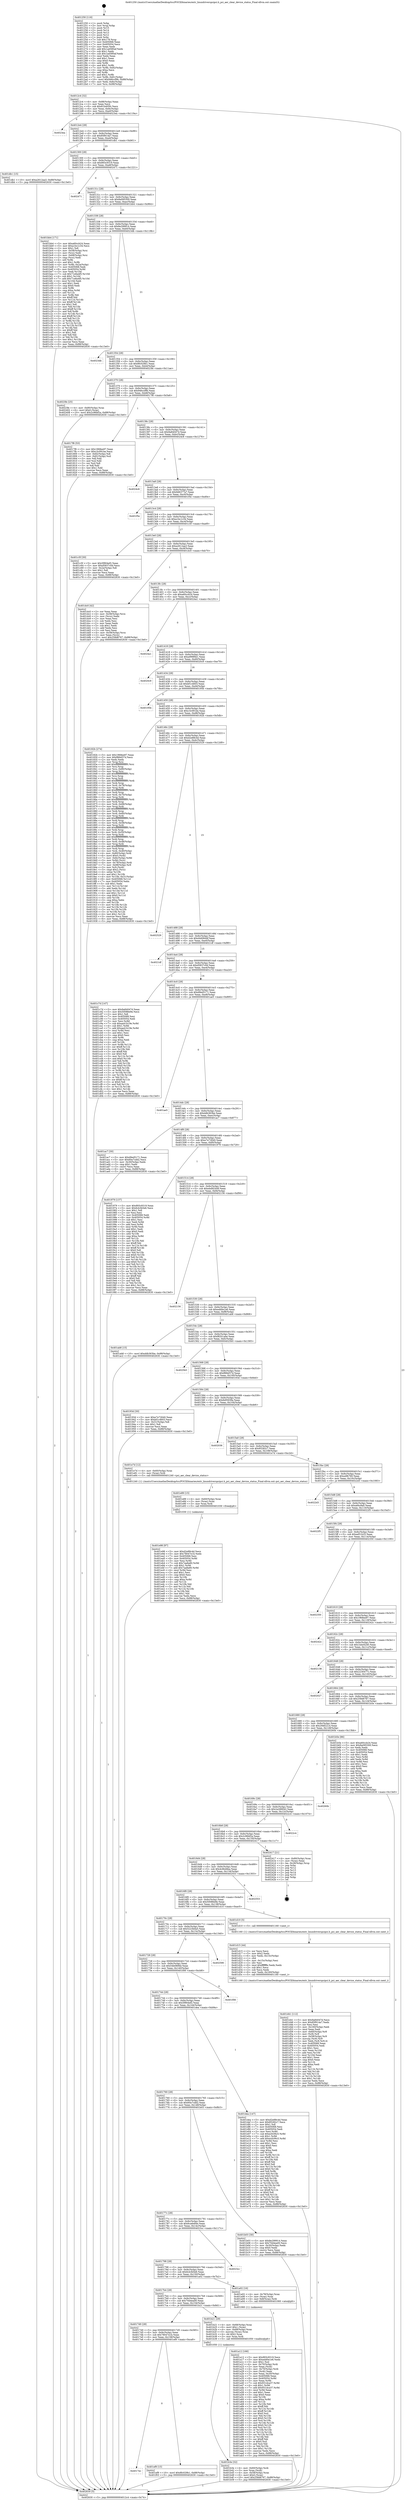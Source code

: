 digraph "0x401250" {
  label = "0x401250 (/mnt/c/Users/mathe/Desktop/tcc/POCII/binaries/extr_linuxdriverspcipci.h_pci_aer_clear_device_status_Final-ollvm.out::main(0))"
  labelloc = "t"
  node[shape=record]

  Entry [label="",width=0.3,height=0.3,shape=circle,fillcolor=black,style=filled]
  "0x4012c4" [label="{
     0x4012c4 [32]\l
     | [instrs]\l
     &nbsp;&nbsp;0x4012c4 \<+6\>: mov -0x88(%rbp),%eax\l
     &nbsp;&nbsp;0x4012ca \<+2\>: mov %eax,%ecx\l
     &nbsp;&nbsp;0x4012cc \<+6\>: sub $0x81b405fc,%ecx\l
     &nbsp;&nbsp;0x4012d2 \<+6\>: mov %eax,-0x9c(%rbp)\l
     &nbsp;&nbsp;0x4012d8 \<+6\>: mov %ecx,-0xa0(%rbp)\l
     &nbsp;&nbsp;0x4012de \<+6\>: je 00000000004023ea \<main+0x119a\>\l
  }"]
  "0x4023ea" [label="{
     0x4023ea\l
  }", style=dashed]
  "0x4012e4" [label="{
     0x4012e4 [28]\l
     | [instrs]\l
     &nbsp;&nbsp;0x4012e4 \<+5\>: jmp 00000000004012e9 \<main+0x99\>\l
     &nbsp;&nbsp;0x4012e9 \<+6\>: mov -0x9c(%rbp),%eax\l
     &nbsp;&nbsp;0x4012ef \<+5\>: sub $0x85f914a7,%eax\l
     &nbsp;&nbsp;0x4012f4 \<+6\>: mov %eax,-0xa4(%rbp)\l
     &nbsp;&nbsp;0x4012fa \<+6\>: je 0000000000401db1 \<main+0xb61\>\l
  }"]
  Exit [label="",width=0.3,height=0.3,shape=circle,fillcolor=black,style=filled,peripheries=2]
  "0x401db1" [label="{
     0x401db1 [15]\l
     | [instrs]\l
     &nbsp;&nbsp;0x401db1 \<+10\>: movl $0xa2612aa3,-0x88(%rbp)\l
     &nbsp;&nbsp;0x401dbb \<+5\>: jmp 0000000000402630 \<main+0x13e0\>\l
  }"]
  "0x401300" [label="{
     0x401300 [28]\l
     | [instrs]\l
     &nbsp;&nbsp;0x401300 \<+5\>: jmp 0000000000401305 \<main+0xb5\>\l
     &nbsp;&nbsp;0x401305 \<+6\>: mov -0x9c(%rbp),%eax\l
     &nbsp;&nbsp;0x40130b \<+5\>: sub $0x893c9319,%eax\l
     &nbsp;&nbsp;0x401310 \<+6\>: mov %eax,-0xa8(%rbp)\l
     &nbsp;&nbsp;0x401316 \<+6\>: je 0000000000402471 \<main+0x1221\>\l
  }"]
  "0x4017ec" [label="{
     0x4017ec\l
  }", style=dashed]
  "0x402471" [label="{
     0x402471\l
  }", style=dashed]
  "0x40131c" [label="{
     0x40131c [28]\l
     | [instrs]\l
     &nbsp;&nbsp;0x40131c \<+5\>: jmp 0000000000401321 \<main+0xd1\>\l
     &nbsp;&nbsp;0x401321 \<+6\>: mov -0x9c(%rbp),%eax\l
     &nbsp;&nbsp;0x401327 \<+5\>: sub $0x8a095300,%eax\l
     &nbsp;&nbsp;0x40132c \<+6\>: mov %eax,-0xac(%rbp)\l
     &nbsp;&nbsp;0x401332 \<+6\>: je 0000000000401bb4 \<main+0x964\>\l
  }"]
  "0x401ef9" [label="{
     0x401ef9 [15]\l
     | [instrs]\l
     &nbsp;&nbsp;0x401ef9 \<+10\>: movl $0x8fc029b1,-0x88(%rbp)\l
     &nbsp;&nbsp;0x401f03 \<+5\>: jmp 0000000000402630 \<main+0x13e0\>\l
  }"]
  "0x401bb4" [label="{
     0x401bb4 [171]\l
     | [instrs]\l
     &nbsp;&nbsp;0x401bb4 \<+5\>: mov $0xa60ccb24,%eax\l
     &nbsp;&nbsp;0x401bb9 \<+5\>: mov $0xa1bc1c34,%ecx\l
     &nbsp;&nbsp;0x401bbe \<+2\>: mov $0x1,%dl\l
     &nbsp;&nbsp;0x401bc0 \<+4\>: mov -0x58(%rbp),%rsi\l
     &nbsp;&nbsp;0x401bc4 \<+2\>: mov (%rsi),%edi\l
     &nbsp;&nbsp;0x401bc6 \<+4\>: mov -0x68(%rbp),%rsi\l
     &nbsp;&nbsp;0x401bca \<+2\>: cmp (%rsi),%edi\l
     &nbsp;&nbsp;0x401bcc \<+4\>: setl %r8b\l
     &nbsp;&nbsp;0x401bd0 \<+4\>: and $0x1,%r8b\l
     &nbsp;&nbsp;0x401bd4 \<+4\>: mov %r8b,-0x2a(%rbp)\l
     &nbsp;&nbsp;0x401bd8 \<+7\>: mov 0x405068,%edi\l
     &nbsp;&nbsp;0x401bdf \<+8\>: mov 0x405054,%r9d\l
     &nbsp;&nbsp;0x401be7 \<+3\>: mov %edi,%r10d\l
     &nbsp;&nbsp;0x401bea \<+7\>: sub $0x71e6a4f5,%r10d\l
     &nbsp;&nbsp;0x401bf1 \<+4\>: sub $0x1,%r10d\l
     &nbsp;&nbsp;0x401bf5 \<+7\>: add $0x71e6a4f5,%r10d\l
     &nbsp;&nbsp;0x401bfc \<+4\>: imul %r10d,%edi\l
     &nbsp;&nbsp;0x401c00 \<+3\>: and $0x1,%edi\l
     &nbsp;&nbsp;0x401c03 \<+3\>: cmp $0x0,%edi\l
     &nbsp;&nbsp;0x401c06 \<+4\>: sete %r8b\l
     &nbsp;&nbsp;0x401c0a \<+4\>: cmp $0xa,%r9d\l
     &nbsp;&nbsp;0x401c0e \<+4\>: setl %r11b\l
     &nbsp;&nbsp;0x401c12 \<+3\>: mov %r8b,%bl\l
     &nbsp;&nbsp;0x401c15 \<+3\>: xor $0xff,%bl\l
     &nbsp;&nbsp;0x401c18 \<+3\>: mov %r11b,%r14b\l
     &nbsp;&nbsp;0x401c1b \<+4\>: xor $0xff,%r14b\l
     &nbsp;&nbsp;0x401c1f \<+3\>: xor $0x1,%dl\l
     &nbsp;&nbsp;0x401c22 \<+3\>: mov %bl,%r15b\l
     &nbsp;&nbsp;0x401c25 \<+4\>: and $0xff,%r15b\l
     &nbsp;&nbsp;0x401c29 \<+3\>: and %dl,%r8b\l
     &nbsp;&nbsp;0x401c2c \<+3\>: mov %r14b,%r12b\l
     &nbsp;&nbsp;0x401c2f \<+4\>: and $0xff,%r12b\l
     &nbsp;&nbsp;0x401c33 \<+3\>: and %dl,%r11b\l
     &nbsp;&nbsp;0x401c36 \<+3\>: or %r8b,%r15b\l
     &nbsp;&nbsp;0x401c39 \<+3\>: or %r11b,%r12b\l
     &nbsp;&nbsp;0x401c3c \<+3\>: xor %r12b,%r15b\l
     &nbsp;&nbsp;0x401c3f \<+3\>: or %r14b,%bl\l
     &nbsp;&nbsp;0x401c42 \<+3\>: xor $0xff,%bl\l
     &nbsp;&nbsp;0x401c45 \<+3\>: or $0x1,%dl\l
     &nbsp;&nbsp;0x401c48 \<+2\>: and %dl,%bl\l
     &nbsp;&nbsp;0x401c4a \<+3\>: or %bl,%r15b\l
     &nbsp;&nbsp;0x401c4d \<+4\>: test $0x1,%r15b\l
     &nbsp;&nbsp;0x401c51 \<+3\>: cmovne %ecx,%eax\l
     &nbsp;&nbsp;0x401c54 \<+6\>: mov %eax,-0x88(%rbp)\l
     &nbsp;&nbsp;0x401c5a \<+5\>: jmp 0000000000402630 \<main+0x13e0\>\l
  }"]
  "0x401338" [label="{
     0x401338 [28]\l
     | [instrs]\l
     &nbsp;&nbsp;0x401338 \<+5\>: jmp 000000000040133d \<main+0xed\>\l
     &nbsp;&nbsp;0x40133d \<+6\>: mov -0x9c(%rbp),%eax\l
     &nbsp;&nbsp;0x401343 \<+5\>: sub $0x8e299914,%eax\l
     &nbsp;&nbsp;0x401348 \<+6\>: mov %eax,-0xb0(%rbp)\l
     &nbsp;&nbsp;0x40134e \<+6\>: je 00000000004023db \<main+0x118b\>\l
  }"]
  "0x401e98" [label="{
     0x401e98 [97]\l
     | [instrs]\l
     &nbsp;&nbsp;0x401e98 \<+5\>: mov $0xd2e88c4d,%ecx\l
     &nbsp;&nbsp;0x401e9d \<+5\>: mov $0x78047e1b,%edx\l
     &nbsp;&nbsp;0x401ea2 \<+7\>: mov 0x405068,%esi\l
     &nbsp;&nbsp;0x401ea9 \<+8\>: mov 0x405054,%r8d\l
     &nbsp;&nbsp;0x401eb1 \<+3\>: mov %esi,%r9d\l
     &nbsp;&nbsp;0x401eb4 \<+7\>: sub $0x7aa8a80,%r9d\l
     &nbsp;&nbsp;0x401ebb \<+4\>: sub $0x1,%r9d\l
     &nbsp;&nbsp;0x401ebf \<+7\>: add $0x7aa8a80,%r9d\l
     &nbsp;&nbsp;0x401ec6 \<+4\>: imul %r9d,%esi\l
     &nbsp;&nbsp;0x401eca \<+3\>: and $0x1,%esi\l
     &nbsp;&nbsp;0x401ecd \<+3\>: cmp $0x0,%esi\l
     &nbsp;&nbsp;0x401ed0 \<+4\>: sete %r10b\l
     &nbsp;&nbsp;0x401ed4 \<+4\>: cmp $0xa,%r8d\l
     &nbsp;&nbsp;0x401ed8 \<+4\>: setl %r11b\l
     &nbsp;&nbsp;0x401edc \<+3\>: mov %r10b,%bl\l
     &nbsp;&nbsp;0x401edf \<+3\>: and %r11b,%bl\l
     &nbsp;&nbsp;0x401ee2 \<+3\>: xor %r11b,%r10b\l
     &nbsp;&nbsp;0x401ee5 \<+3\>: or %r10b,%bl\l
     &nbsp;&nbsp;0x401ee8 \<+3\>: test $0x1,%bl\l
     &nbsp;&nbsp;0x401eeb \<+3\>: cmovne %edx,%ecx\l
     &nbsp;&nbsp;0x401eee \<+6\>: mov %ecx,-0x88(%rbp)\l
     &nbsp;&nbsp;0x401ef4 \<+5\>: jmp 0000000000402630 \<main+0x13e0\>\l
  }"]
  "0x4023db" [label="{
     0x4023db\l
  }", style=dashed]
  "0x401354" [label="{
     0x401354 [28]\l
     | [instrs]\l
     &nbsp;&nbsp;0x401354 \<+5\>: jmp 0000000000401359 \<main+0x109\>\l
     &nbsp;&nbsp;0x401359 \<+6\>: mov -0x9c(%rbp),%eax\l
     &nbsp;&nbsp;0x40135f \<+5\>: sub $0x8fc029b1,%eax\l
     &nbsp;&nbsp;0x401364 \<+6\>: mov %eax,-0xb4(%rbp)\l
     &nbsp;&nbsp;0x40136a \<+6\>: je 00000000004023fe \<main+0x11ae\>\l
  }"]
  "0x401e89" [label="{
     0x401e89 [15]\l
     | [instrs]\l
     &nbsp;&nbsp;0x401e89 \<+4\>: mov -0x60(%rbp),%rax\l
     &nbsp;&nbsp;0x401e8d \<+3\>: mov (%rax),%rax\l
     &nbsp;&nbsp;0x401e90 \<+3\>: mov %rax,%rdi\l
     &nbsp;&nbsp;0x401e93 \<+5\>: call 0000000000401030 \<free@plt\>\l
     | [calls]\l
     &nbsp;&nbsp;0x401030 \{1\} (unknown)\l
  }"]
  "0x4023fe" [label="{
     0x4023fe [25]\l
     | [instrs]\l
     &nbsp;&nbsp;0x4023fe \<+4\>: mov -0x80(%rbp),%rax\l
     &nbsp;&nbsp;0x402402 \<+6\>: movl $0x0,(%rax)\l
     &nbsp;&nbsp;0x402408 \<+10\>: movl $0x2c96bf2a,-0x88(%rbp)\l
     &nbsp;&nbsp;0x402412 \<+5\>: jmp 0000000000402630 \<main+0x13e0\>\l
  }"]
  "0x401370" [label="{
     0x401370 [28]\l
     | [instrs]\l
     &nbsp;&nbsp;0x401370 \<+5\>: jmp 0000000000401375 \<main+0x125\>\l
     &nbsp;&nbsp;0x401375 \<+6\>: mov -0x9c(%rbp),%eax\l
     &nbsp;&nbsp;0x40137b \<+5\>: sub $0x946ccf9b,%eax\l
     &nbsp;&nbsp;0x401380 \<+6\>: mov %eax,-0xb8(%rbp)\l
     &nbsp;&nbsp;0x401386 \<+6\>: je 00000000004017f6 \<main+0x5a6\>\l
  }"]
  "0x401d41" [label="{
     0x401d41 [112]\l
     | [instrs]\l
     &nbsp;&nbsp;0x401d41 \<+5\>: mov $0x9a84047d,%ecx\l
     &nbsp;&nbsp;0x401d46 \<+5\>: mov $0x85f914a7,%edx\l
     &nbsp;&nbsp;0x401d4b \<+2\>: xor %esi,%esi\l
     &nbsp;&nbsp;0x401d4d \<+6\>: mov -0x160(%rbp),%edi\l
     &nbsp;&nbsp;0x401d53 \<+3\>: imul %eax,%edi\l
     &nbsp;&nbsp;0x401d56 \<+4\>: mov -0x60(%rbp),%r8\l
     &nbsp;&nbsp;0x401d5a \<+3\>: mov (%r8),%r8\l
     &nbsp;&nbsp;0x401d5d \<+4\>: mov -0x58(%rbp),%r9\l
     &nbsp;&nbsp;0x401d61 \<+3\>: movslq (%r9),%r9\l
     &nbsp;&nbsp;0x401d64 \<+4\>: mov %edi,(%r8,%r9,4)\l
     &nbsp;&nbsp;0x401d68 \<+7\>: mov 0x405068,%eax\l
     &nbsp;&nbsp;0x401d6f \<+7\>: mov 0x405054,%edi\l
     &nbsp;&nbsp;0x401d76 \<+3\>: sub $0x1,%esi\l
     &nbsp;&nbsp;0x401d79 \<+3\>: mov %eax,%r10d\l
     &nbsp;&nbsp;0x401d7c \<+3\>: add %esi,%r10d\l
     &nbsp;&nbsp;0x401d7f \<+4\>: imul %r10d,%eax\l
     &nbsp;&nbsp;0x401d83 \<+3\>: and $0x1,%eax\l
     &nbsp;&nbsp;0x401d86 \<+3\>: cmp $0x0,%eax\l
     &nbsp;&nbsp;0x401d89 \<+4\>: sete %r11b\l
     &nbsp;&nbsp;0x401d8d \<+3\>: cmp $0xa,%edi\l
     &nbsp;&nbsp;0x401d90 \<+3\>: setl %bl\l
     &nbsp;&nbsp;0x401d93 \<+3\>: mov %r11b,%r14b\l
     &nbsp;&nbsp;0x401d96 \<+3\>: and %bl,%r14b\l
     &nbsp;&nbsp;0x401d99 \<+3\>: xor %bl,%r11b\l
     &nbsp;&nbsp;0x401d9c \<+3\>: or %r11b,%r14b\l
     &nbsp;&nbsp;0x401d9f \<+4\>: test $0x1,%r14b\l
     &nbsp;&nbsp;0x401da3 \<+3\>: cmovne %edx,%ecx\l
     &nbsp;&nbsp;0x401da6 \<+6\>: mov %ecx,-0x88(%rbp)\l
     &nbsp;&nbsp;0x401dac \<+5\>: jmp 0000000000402630 \<main+0x13e0\>\l
  }"]
  "0x4017f6" [label="{
     0x4017f6 [53]\l
     | [instrs]\l
     &nbsp;&nbsp;0x4017f6 \<+5\>: mov $0x1968ee97,%eax\l
     &nbsp;&nbsp;0x4017fb \<+5\>: mov $0xc3c091be,%ecx\l
     &nbsp;&nbsp;0x401800 \<+6\>: mov -0x82(%rbp),%dl\l
     &nbsp;&nbsp;0x401806 \<+7\>: mov -0x81(%rbp),%sil\l
     &nbsp;&nbsp;0x40180d \<+3\>: mov %dl,%dil\l
     &nbsp;&nbsp;0x401810 \<+3\>: and %sil,%dil\l
     &nbsp;&nbsp;0x401813 \<+3\>: xor %sil,%dl\l
     &nbsp;&nbsp;0x401816 \<+3\>: or %dl,%dil\l
     &nbsp;&nbsp;0x401819 \<+4\>: test $0x1,%dil\l
     &nbsp;&nbsp;0x40181d \<+3\>: cmovne %ecx,%eax\l
     &nbsp;&nbsp;0x401820 \<+6\>: mov %eax,-0x88(%rbp)\l
     &nbsp;&nbsp;0x401826 \<+5\>: jmp 0000000000402630 \<main+0x13e0\>\l
  }"]
  "0x40138c" [label="{
     0x40138c [28]\l
     | [instrs]\l
     &nbsp;&nbsp;0x40138c \<+5\>: jmp 0000000000401391 \<main+0x141\>\l
     &nbsp;&nbsp;0x401391 \<+6\>: mov -0x9c(%rbp),%eax\l
     &nbsp;&nbsp;0x401397 \<+5\>: sub $0x9a84047d,%eax\l
     &nbsp;&nbsp;0x40139c \<+6\>: mov %eax,-0xbc(%rbp)\l
     &nbsp;&nbsp;0x4013a2 \<+6\>: je 00000000004024c6 \<main+0x1276\>\l
  }"]
  "0x402630" [label="{
     0x402630 [5]\l
     | [instrs]\l
     &nbsp;&nbsp;0x402630 \<+5\>: jmp 00000000004012c4 \<main+0x74\>\l
  }"]
  "0x401250" [label="{
     0x401250 [116]\l
     | [instrs]\l
     &nbsp;&nbsp;0x401250 \<+1\>: push %rbp\l
     &nbsp;&nbsp;0x401251 \<+3\>: mov %rsp,%rbp\l
     &nbsp;&nbsp;0x401254 \<+2\>: push %r15\l
     &nbsp;&nbsp;0x401256 \<+2\>: push %r14\l
     &nbsp;&nbsp;0x401258 \<+2\>: push %r13\l
     &nbsp;&nbsp;0x40125a \<+2\>: push %r12\l
     &nbsp;&nbsp;0x40125c \<+1\>: push %rbx\l
     &nbsp;&nbsp;0x40125d \<+7\>: sub $0x178,%rsp\l
     &nbsp;&nbsp;0x401264 \<+7\>: mov 0x405068,%eax\l
     &nbsp;&nbsp;0x40126b \<+7\>: mov 0x405054,%ecx\l
     &nbsp;&nbsp;0x401272 \<+2\>: mov %eax,%edx\l
     &nbsp;&nbsp;0x401274 \<+6\>: add $0x1ad580af,%edx\l
     &nbsp;&nbsp;0x40127a \<+3\>: sub $0x1,%edx\l
     &nbsp;&nbsp;0x40127d \<+6\>: sub $0x1ad580af,%edx\l
     &nbsp;&nbsp;0x401283 \<+3\>: imul %edx,%eax\l
     &nbsp;&nbsp;0x401286 \<+3\>: and $0x1,%eax\l
     &nbsp;&nbsp;0x401289 \<+3\>: cmp $0x0,%eax\l
     &nbsp;&nbsp;0x40128c \<+4\>: sete %r8b\l
     &nbsp;&nbsp;0x401290 \<+4\>: and $0x1,%r8b\l
     &nbsp;&nbsp;0x401294 \<+7\>: mov %r8b,-0x82(%rbp)\l
     &nbsp;&nbsp;0x40129b \<+3\>: cmp $0xa,%ecx\l
     &nbsp;&nbsp;0x40129e \<+4\>: setl %r8b\l
     &nbsp;&nbsp;0x4012a2 \<+4\>: and $0x1,%r8b\l
     &nbsp;&nbsp;0x4012a6 \<+7\>: mov %r8b,-0x81(%rbp)\l
     &nbsp;&nbsp;0x4012ad \<+10\>: movl $0x946ccf9b,-0x88(%rbp)\l
     &nbsp;&nbsp;0x4012b7 \<+6\>: mov %edi,-0x8c(%rbp)\l
     &nbsp;&nbsp;0x4012bd \<+7\>: mov %rsi,-0x98(%rbp)\l
  }"]
  "0x401d15" [label="{
     0x401d15 [44]\l
     | [instrs]\l
     &nbsp;&nbsp;0x401d15 \<+2\>: xor %ecx,%ecx\l
     &nbsp;&nbsp;0x401d17 \<+5\>: mov $0x2,%edx\l
     &nbsp;&nbsp;0x401d1c \<+6\>: mov %edx,-0x15c(%rbp)\l
     &nbsp;&nbsp;0x401d22 \<+1\>: cltd\l
     &nbsp;&nbsp;0x401d23 \<+6\>: mov -0x15c(%rbp),%esi\l
     &nbsp;&nbsp;0x401d29 \<+2\>: idiv %esi\l
     &nbsp;&nbsp;0x401d2b \<+6\>: imul $0xfffffffe,%edx,%edx\l
     &nbsp;&nbsp;0x401d31 \<+3\>: sub $0x1,%ecx\l
     &nbsp;&nbsp;0x401d34 \<+2\>: sub %ecx,%edx\l
     &nbsp;&nbsp;0x401d36 \<+6\>: mov %edx,-0x160(%rbp)\l
     &nbsp;&nbsp;0x401d3c \<+5\>: call 0000000000401160 \<next_i\>\l
     | [calls]\l
     &nbsp;&nbsp;0x401160 \{1\} (/mnt/c/Users/mathe/Desktop/tcc/POCII/binaries/extr_linuxdriverspcipci.h_pci_aer_clear_device_status_Final-ollvm.out::next_i)\l
  }"]
  "0x4024c6" [label="{
     0x4024c6\l
  }", style=dashed]
  "0x4013a8" [label="{
     0x4013a8 [28]\l
     | [instrs]\l
     &nbsp;&nbsp;0x4013a8 \<+5\>: jmp 00000000004013ad \<main+0x15d\>\l
     &nbsp;&nbsp;0x4013ad \<+6\>: mov -0x9c(%rbp),%eax\l
     &nbsp;&nbsp;0x4013b3 \<+5\>: sub $0x9d6377a7,%eax\l
     &nbsp;&nbsp;0x4013b8 \<+6\>: mov %eax,-0xc0(%rbp)\l
     &nbsp;&nbsp;0x4013be \<+6\>: je 0000000000401f5e \<main+0xd0e\>\l
  }"]
  "0x401b3e" [label="{
     0x401b3e [32]\l
     | [instrs]\l
     &nbsp;&nbsp;0x401b3e \<+4\>: mov -0x60(%rbp),%rdi\l
     &nbsp;&nbsp;0x401b42 \<+3\>: mov %rax,(%rdi)\l
     &nbsp;&nbsp;0x401b45 \<+4\>: mov -0x58(%rbp),%rax\l
     &nbsp;&nbsp;0x401b49 \<+6\>: movl $0x0,(%rax)\l
     &nbsp;&nbsp;0x401b4f \<+10\>: movl $0x258d6767,-0x88(%rbp)\l
     &nbsp;&nbsp;0x401b59 \<+5\>: jmp 0000000000402630 \<main+0x13e0\>\l
  }"]
  "0x401f5e" [label="{
     0x401f5e\l
  }", style=dashed]
  "0x4013c4" [label="{
     0x4013c4 [28]\l
     | [instrs]\l
     &nbsp;&nbsp;0x4013c4 \<+5\>: jmp 00000000004013c9 \<main+0x179\>\l
     &nbsp;&nbsp;0x4013c9 \<+6\>: mov -0x9c(%rbp),%eax\l
     &nbsp;&nbsp;0x4013cf \<+5\>: sub $0xa1bc1c34,%eax\l
     &nbsp;&nbsp;0x4013d4 \<+6\>: mov %eax,-0xc4(%rbp)\l
     &nbsp;&nbsp;0x4013da \<+6\>: je 0000000000401c5f \<main+0xa0f\>\l
  }"]
  "0x4017d0" [label="{
     0x4017d0 [28]\l
     | [instrs]\l
     &nbsp;&nbsp;0x4017d0 \<+5\>: jmp 00000000004017d5 \<main+0x585\>\l
     &nbsp;&nbsp;0x4017d5 \<+6\>: mov -0x9c(%rbp),%eax\l
     &nbsp;&nbsp;0x4017db \<+5\>: sub $0x78047e1b,%eax\l
     &nbsp;&nbsp;0x4017e0 \<+6\>: mov %eax,-0x158(%rbp)\l
     &nbsp;&nbsp;0x4017e6 \<+6\>: je 0000000000401ef9 \<main+0xca9\>\l
  }"]
  "0x401c5f" [label="{
     0x401c5f [30]\l
     | [instrs]\l
     &nbsp;&nbsp;0x401c5f \<+5\>: mov $0x5f904ef2,%eax\l
     &nbsp;&nbsp;0x401c64 \<+5\>: mov $0xd5837c0d,%ecx\l
     &nbsp;&nbsp;0x401c69 \<+3\>: mov -0x2a(%rbp),%dl\l
     &nbsp;&nbsp;0x401c6c \<+3\>: test $0x1,%dl\l
     &nbsp;&nbsp;0x401c6f \<+3\>: cmovne %ecx,%eax\l
     &nbsp;&nbsp;0x401c72 \<+6\>: mov %eax,-0x88(%rbp)\l
     &nbsp;&nbsp;0x401c78 \<+5\>: jmp 0000000000402630 \<main+0x13e0\>\l
  }"]
  "0x4013e0" [label="{
     0x4013e0 [28]\l
     | [instrs]\l
     &nbsp;&nbsp;0x4013e0 \<+5\>: jmp 00000000004013e5 \<main+0x195\>\l
     &nbsp;&nbsp;0x4013e5 \<+6\>: mov -0x9c(%rbp),%eax\l
     &nbsp;&nbsp;0x4013eb \<+5\>: sub $0xa2612aa3,%eax\l
     &nbsp;&nbsp;0x4013f0 \<+6\>: mov %eax,-0xc8(%rbp)\l
     &nbsp;&nbsp;0x4013f6 \<+6\>: je 0000000000401dc0 \<main+0xb70\>\l
  }"]
  "0x401b21" [label="{
     0x401b21 [29]\l
     | [instrs]\l
     &nbsp;&nbsp;0x401b21 \<+4\>: mov -0x68(%rbp),%rax\l
     &nbsp;&nbsp;0x401b25 \<+6\>: movl $0x1,(%rax)\l
     &nbsp;&nbsp;0x401b2b \<+4\>: mov -0x68(%rbp),%rax\l
     &nbsp;&nbsp;0x401b2f \<+3\>: movslq (%rax),%rax\l
     &nbsp;&nbsp;0x401b32 \<+4\>: shl $0x2,%rax\l
     &nbsp;&nbsp;0x401b36 \<+3\>: mov %rax,%rdi\l
     &nbsp;&nbsp;0x401b39 \<+5\>: call 0000000000401050 \<malloc@plt\>\l
     | [calls]\l
     &nbsp;&nbsp;0x401050 \{1\} (unknown)\l
  }"]
  "0x401dc0" [label="{
     0x401dc0 [42]\l
     | [instrs]\l
     &nbsp;&nbsp;0x401dc0 \<+2\>: xor %eax,%eax\l
     &nbsp;&nbsp;0x401dc2 \<+4\>: mov -0x58(%rbp),%rcx\l
     &nbsp;&nbsp;0x401dc6 \<+2\>: mov (%rcx),%edx\l
     &nbsp;&nbsp;0x401dc8 \<+2\>: mov %eax,%esi\l
     &nbsp;&nbsp;0x401dca \<+2\>: sub %edx,%esi\l
     &nbsp;&nbsp;0x401dcc \<+2\>: mov %eax,%edx\l
     &nbsp;&nbsp;0x401dce \<+3\>: sub $0x1,%edx\l
     &nbsp;&nbsp;0x401dd1 \<+2\>: add %edx,%esi\l
     &nbsp;&nbsp;0x401dd3 \<+2\>: sub %esi,%eax\l
     &nbsp;&nbsp;0x401dd5 \<+4\>: mov -0x58(%rbp),%rcx\l
     &nbsp;&nbsp;0x401dd9 \<+2\>: mov %eax,(%rcx)\l
     &nbsp;&nbsp;0x401ddb \<+10\>: movl $0x258d6767,-0x88(%rbp)\l
     &nbsp;&nbsp;0x401de5 \<+5\>: jmp 0000000000402630 \<main+0x13e0\>\l
  }"]
  "0x4013fc" [label="{
     0x4013fc [28]\l
     | [instrs]\l
     &nbsp;&nbsp;0x4013fc \<+5\>: jmp 0000000000401401 \<main+0x1b1\>\l
     &nbsp;&nbsp;0x401401 \<+6\>: mov -0x9c(%rbp),%eax\l
     &nbsp;&nbsp;0x401407 \<+5\>: sub $0xa60ccb24,%eax\l
     &nbsp;&nbsp;0x40140c \<+6\>: mov %eax,-0xcc(%rbp)\l
     &nbsp;&nbsp;0x401412 \<+6\>: je 00000000004024a1 \<main+0x1251\>\l
  }"]
  "0x401a12" [label="{
     0x401a12 [166]\l
     | [instrs]\l
     &nbsp;&nbsp;0x401a12 \<+5\>: mov $0x893c9319,%ecx\l
     &nbsp;&nbsp;0x401a17 \<+5\>: mov $0xedd0e1e6,%edx\l
     &nbsp;&nbsp;0x401a1c \<+3\>: mov $0x1,%sil\l
     &nbsp;&nbsp;0x401a1f \<+4\>: mov -0x70(%rbp),%rdi\l
     &nbsp;&nbsp;0x401a23 \<+2\>: mov %eax,(%rdi)\l
     &nbsp;&nbsp;0x401a25 \<+4\>: mov -0x70(%rbp),%rdi\l
     &nbsp;&nbsp;0x401a29 \<+2\>: mov (%rdi),%eax\l
     &nbsp;&nbsp;0x401a2b \<+3\>: mov %eax,-0x30(%rbp)\l
     &nbsp;&nbsp;0x401a2e \<+7\>: mov 0x405068,%eax\l
     &nbsp;&nbsp;0x401a35 \<+8\>: mov 0x405054,%r8d\l
     &nbsp;&nbsp;0x401a3d \<+3\>: mov %eax,%r9d\l
     &nbsp;&nbsp;0x401a40 \<+7\>: sub $0x931dca37,%r9d\l
     &nbsp;&nbsp;0x401a47 \<+4\>: sub $0x1,%r9d\l
     &nbsp;&nbsp;0x401a4b \<+7\>: add $0x931dca37,%r9d\l
     &nbsp;&nbsp;0x401a52 \<+4\>: imul %r9d,%eax\l
     &nbsp;&nbsp;0x401a56 \<+3\>: and $0x1,%eax\l
     &nbsp;&nbsp;0x401a59 \<+3\>: cmp $0x0,%eax\l
     &nbsp;&nbsp;0x401a5c \<+4\>: sete %r10b\l
     &nbsp;&nbsp;0x401a60 \<+4\>: cmp $0xa,%r8d\l
     &nbsp;&nbsp;0x401a64 \<+4\>: setl %r11b\l
     &nbsp;&nbsp;0x401a68 \<+3\>: mov %r10b,%bl\l
     &nbsp;&nbsp;0x401a6b \<+3\>: xor $0xff,%bl\l
     &nbsp;&nbsp;0x401a6e \<+3\>: mov %r11b,%r14b\l
     &nbsp;&nbsp;0x401a71 \<+4\>: xor $0xff,%r14b\l
     &nbsp;&nbsp;0x401a75 \<+4\>: xor $0x0,%sil\l
     &nbsp;&nbsp;0x401a79 \<+3\>: mov %bl,%r15b\l
     &nbsp;&nbsp;0x401a7c \<+4\>: and $0x0,%r15b\l
     &nbsp;&nbsp;0x401a80 \<+3\>: and %sil,%r10b\l
     &nbsp;&nbsp;0x401a83 \<+3\>: mov %r14b,%r12b\l
     &nbsp;&nbsp;0x401a86 \<+4\>: and $0x0,%r12b\l
     &nbsp;&nbsp;0x401a8a \<+3\>: and %sil,%r11b\l
     &nbsp;&nbsp;0x401a8d \<+3\>: or %r10b,%r15b\l
     &nbsp;&nbsp;0x401a90 \<+3\>: or %r11b,%r12b\l
     &nbsp;&nbsp;0x401a93 \<+3\>: xor %r12b,%r15b\l
     &nbsp;&nbsp;0x401a96 \<+3\>: or %r14b,%bl\l
     &nbsp;&nbsp;0x401a99 \<+3\>: xor $0xff,%bl\l
     &nbsp;&nbsp;0x401a9c \<+4\>: or $0x0,%sil\l
     &nbsp;&nbsp;0x401aa0 \<+3\>: and %sil,%bl\l
     &nbsp;&nbsp;0x401aa3 \<+3\>: or %bl,%r15b\l
     &nbsp;&nbsp;0x401aa6 \<+4\>: test $0x1,%r15b\l
     &nbsp;&nbsp;0x401aaa \<+3\>: cmovne %edx,%ecx\l
     &nbsp;&nbsp;0x401aad \<+6\>: mov %ecx,-0x88(%rbp)\l
     &nbsp;&nbsp;0x401ab3 \<+5\>: jmp 0000000000402630 \<main+0x13e0\>\l
  }"]
  "0x4024a1" [label="{
     0x4024a1\l
  }", style=dashed]
  "0x401418" [label="{
     0x401418 [28]\l
     | [instrs]\l
     &nbsp;&nbsp;0x401418 \<+5\>: jmp 000000000040141d \<main+0x1cd\>\l
     &nbsp;&nbsp;0x40141d \<+6\>: mov -0x9c(%rbp),%eax\l
     &nbsp;&nbsp;0x401423 \<+5\>: sub $0xa999f0e1,%eax\l
     &nbsp;&nbsp;0x401428 \<+6\>: mov %eax,-0xd0(%rbp)\l
     &nbsp;&nbsp;0x40142e \<+6\>: je 00000000004020c9 \<main+0xe79\>\l
  }"]
  "0x4017b4" [label="{
     0x4017b4 [28]\l
     | [instrs]\l
     &nbsp;&nbsp;0x4017b4 \<+5\>: jmp 00000000004017b9 \<main+0x569\>\l
     &nbsp;&nbsp;0x4017b9 \<+6\>: mov -0x9c(%rbp),%eax\l
     &nbsp;&nbsp;0x4017bf \<+5\>: sub $0x70d4ea00,%eax\l
     &nbsp;&nbsp;0x4017c4 \<+6\>: mov %eax,-0x154(%rbp)\l
     &nbsp;&nbsp;0x4017ca \<+6\>: je 0000000000401b21 \<main+0x8d1\>\l
  }"]
  "0x4020c9" [label="{
     0x4020c9\l
  }", style=dashed]
  "0x401434" [label="{
     0x401434 [28]\l
     | [instrs]\l
     &nbsp;&nbsp;0x401434 \<+5\>: jmp 0000000000401439 \<main+0x1e9\>\l
     &nbsp;&nbsp;0x401439 \<+6\>: mov -0x9c(%rbp),%eax\l
     &nbsp;&nbsp;0x40143f \<+5\>: sub $0xbf1c4603,%eax\l
     &nbsp;&nbsp;0x401444 \<+6\>: mov %eax,-0xd4(%rbp)\l
     &nbsp;&nbsp;0x40144a \<+6\>: je 000000000040195b \<main+0x70b\>\l
  }"]
  "0x401a02" [label="{
     0x401a02 [16]\l
     | [instrs]\l
     &nbsp;&nbsp;0x401a02 \<+4\>: mov -0x78(%rbp),%rax\l
     &nbsp;&nbsp;0x401a06 \<+3\>: mov (%rax),%rax\l
     &nbsp;&nbsp;0x401a09 \<+4\>: mov 0x8(%rax),%rdi\l
     &nbsp;&nbsp;0x401a0d \<+5\>: call 0000000000401060 \<atoi@plt\>\l
     | [calls]\l
     &nbsp;&nbsp;0x401060 \{1\} (unknown)\l
  }"]
  "0x40195b" [label="{
     0x40195b\l
  }", style=dashed]
  "0x401450" [label="{
     0x401450 [28]\l
     | [instrs]\l
     &nbsp;&nbsp;0x401450 \<+5\>: jmp 0000000000401455 \<main+0x205\>\l
     &nbsp;&nbsp;0x401455 \<+6\>: mov -0x9c(%rbp),%eax\l
     &nbsp;&nbsp;0x40145b \<+5\>: sub $0xc3c091be,%eax\l
     &nbsp;&nbsp;0x401460 \<+6\>: mov %eax,-0xd8(%rbp)\l
     &nbsp;&nbsp;0x401466 \<+6\>: je 000000000040182b \<main+0x5db\>\l
  }"]
  "0x401798" [label="{
     0x401798 [28]\l
     | [instrs]\l
     &nbsp;&nbsp;0x401798 \<+5\>: jmp 000000000040179d \<main+0x54d\>\l
     &nbsp;&nbsp;0x40179d \<+6\>: mov -0x9c(%rbp),%eax\l
     &nbsp;&nbsp;0x4017a3 \<+5\>: sub $0x6cb3b5e6,%eax\l
     &nbsp;&nbsp;0x4017a8 \<+6\>: mov %eax,-0x150(%rbp)\l
     &nbsp;&nbsp;0x4017ae \<+6\>: je 0000000000401a02 \<main+0x7b2\>\l
  }"]
  "0x40182b" [label="{
     0x40182b [274]\l
     | [instrs]\l
     &nbsp;&nbsp;0x40182b \<+5\>: mov $0x1968ee97,%eax\l
     &nbsp;&nbsp;0x401830 \<+5\>: mov $0xf86bf37d,%ecx\l
     &nbsp;&nbsp;0x401835 \<+2\>: xor %edx,%edx\l
     &nbsp;&nbsp;0x401837 \<+3\>: mov %rsp,%rsi\l
     &nbsp;&nbsp;0x40183a \<+4\>: add $0xfffffffffffffff0,%rsi\l
     &nbsp;&nbsp;0x40183e \<+3\>: mov %rsi,%rsp\l
     &nbsp;&nbsp;0x401841 \<+4\>: mov %rsi,-0x80(%rbp)\l
     &nbsp;&nbsp;0x401845 \<+3\>: mov %rsp,%rsi\l
     &nbsp;&nbsp;0x401848 \<+4\>: add $0xfffffffffffffff0,%rsi\l
     &nbsp;&nbsp;0x40184c \<+3\>: mov %rsi,%rsp\l
     &nbsp;&nbsp;0x40184f \<+3\>: mov %rsp,%rdi\l
     &nbsp;&nbsp;0x401852 \<+4\>: add $0xfffffffffffffff0,%rdi\l
     &nbsp;&nbsp;0x401856 \<+3\>: mov %rdi,%rsp\l
     &nbsp;&nbsp;0x401859 \<+4\>: mov %rdi,-0x78(%rbp)\l
     &nbsp;&nbsp;0x40185d \<+3\>: mov %rsp,%rdi\l
     &nbsp;&nbsp;0x401860 \<+4\>: add $0xfffffffffffffff0,%rdi\l
     &nbsp;&nbsp;0x401864 \<+3\>: mov %rdi,%rsp\l
     &nbsp;&nbsp;0x401867 \<+4\>: mov %rdi,-0x70(%rbp)\l
     &nbsp;&nbsp;0x40186b \<+3\>: mov %rsp,%rdi\l
     &nbsp;&nbsp;0x40186e \<+4\>: add $0xfffffffffffffff0,%rdi\l
     &nbsp;&nbsp;0x401872 \<+3\>: mov %rdi,%rsp\l
     &nbsp;&nbsp;0x401875 \<+4\>: mov %rdi,-0x68(%rbp)\l
     &nbsp;&nbsp;0x401879 \<+3\>: mov %rsp,%rdi\l
     &nbsp;&nbsp;0x40187c \<+4\>: add $0xfffffffffffffff0,%rdi\l
     &nbsp;&nbsp;0x401880 \<+3\>: mov %rdi,%rsp\l
     &nbsp;&nbsp;0x401883 \<+4\>: mov %rdi,-0x60(%rbp)\l
     &nbsp;&nbsp;0x401887 \<+3\>: mov %rsp,%rdi\l
     &nbsp;&nbsp;0x40188a \<+4\>: add $0xfffffffffffffff0,%rdi\l
     &nbsp;&nbsp;0x40188e \<+3\>: mov %rdi,%rsp\l
     &nbsp;&nbsp;0x401891 \<+4\>: mov %rdi,-0x58(%rbp)\l
     &nbsp;&nbsp;0x401895 \<+3\>: mov %rsp,%rdi\l
     &nbsp;&nbsp;0x401898 \<+4\>: add $0xfffffffffffffff0,%rdi\l
     &nbsp;&nbsp;0x40189c \<+3\>: mov %rdi,%rsp\l
     &nbsp;&nbsp;0x40189f \<+4\>: mov %rdi,-0x50(%rbp)\l
     &nbsp;&nbsp;0x4018a3 \<+3\>: mov %rsp,%rdi\l
     &nbsp;&nbsp;0x4018a6 \<+4\>: add $0xfffffffffffffff0,%rdi\l
     &nbsp;&nbsp;0x4018aa \<+3\>: mov %rdi,%rsp\l
     &nbsp;&nbsp;0x4018ad \<+4\>: mov %rdi,-0x48(%rbp)\l
     &nbsp;&nbsp;0x4018b1 \<+3\>: mov %rsp,%rdi\l
     &nbsp;&nbsp;0x4018b4 \<+4\>: add $0xfffffffffffffff0,%rdi\l
     &nbsp;&nbsp;0x4018b8 \<+3\>: mov %rdi,%rsp\l
     &nbsp;&nbsp;0x4018bb \<+4\>: mov %rdi,-0x40(%rbp)\l
     &nbsp;&nbsp;0x4018bf \<+4\>: mov -0x80(%rbp),%rdi\l
     &nbsp;&nbsp;0x4018c3 \<+6\>: movl $0x0,(%rdi)\l
     &nbsp;&nbsp;0x4018c9 \<+7\>: mov -0x8c(%rbp),%r8d\l
     &nbsp;&nbsp;0x4018d0 \<+3\>: mov %r8d,(%rsi)\l
     &nbsp;&nbsp;0x4018d3 \<+4\>: mov -0x78(%rbp),%rdi\l
     &nbsp;&nbsp;0x4018d7 \<+7\>: mov -0x98(%rbp),%r9\l
     &nbsp;&nbsp;0x4018de \<+3\>: mov %r9,(%rdi)\l
     &nbsp;&nbsp;0x4018e1 \<+3\>: cmpl $0x2,(%rsi)\l
     &nbsp;&nbsp;0x4018e4 \<+4\>: setne %r10b\l
     &nbsp;&nbsp;0x4018e8 \<+4\>: and $0x1,%r10b\l
     &nbsp;&nbsp;0x4018ec \<+4\>: mov %r10b,-0x31(%rbp)\l
     &nbsp;&nbsp;0x4018f0 \<+8\>: mov 0x405068,%r11d\l
     &nbsp;&nbsp;0x4018f8 \<+7\>: mov 0x405054,%ebx\l
     &nbsp;&nbsp;0x4018ff \<+3\>: sub $0x1,%edx\l
     &nbsp;&nbsp;0x401902 \<+3\>: mov %r11d,%r14d\l
     &nbsp;&nbsp;0x401905 \<+3\>: add %edx,%r14d\l
     &nbsp;&nbsp;0x401908 \<+4\>: imul %r14d,%r11d\l
     &nbsp;&nbsp;0x40190c \<+4\>: and $0x1,%r11d\l
     &nbsp;&nbsp;0x401910 \<+4\>: cmp $0x0,%r11d\l
     &nbsp;&nbsp;0x401914 \<+4\>: sete %r10b\l
     &nbsp;&nbsp;0x401918 \<+3\>: cmp $0xa,%ebx\l
     &nbsp;&nbsp;0x40191b \<+4\>: setl %r15b\l
     &nbsp;&nbsp;0x40191f \<+3\>: mov %r10b,%r12b\l
     &nbsp;&nbsp;0x401922 \<+3\>: and %r15b,%r12b\l
     &nbsp;&nbsp;0x401925 \<+3\>: xor %r15b,%r10b\l
     &nbsp;&nbsp;0x401928 \<+3\>: or %r10b,%r12b\l
     &nbsp;&nbsp;0x40192b \<+4\>: test $0x1,%r12b\l
     &nbsp;&nbsp;0x40192f \<+3\>: cmovne %ecx,%eax\l
     &nbsp;&nbsp;0x401932 \<+6\>: mov %eax,-0x88(%rbp)\l
     &nbsp;&nbsp;0x401938 \<+5\>: jmp 0000000000402630 \<main+0x13e0\>\l
  }"]
  "0x40146c" [label="{
     0x40146c [28]\l
     | [instrs]\l
     &nbsp;&nbsp;0x40146c \<+5\>: jmp 0000000000401471 \<main+0x221\>\l
     &nbsp;&nbsp;0x401471 \<+6\>: mov -0x9c(%rbp),%eax\l
     &nbsp;&nbsp;0x401477 \<+5\>: sub $0xd2e88c4d,%eax\l
     &nbsp;&nbsp;0x40147c \<+6\>: mov %eax,-0xdc(%rbp)\l
     &nbsp;&nbsp;0x401482 \<+6\>: je 0000000000402529 \<main+0x12d9\>\l
  }"]
  "0x4023cc" [label="{
     0x4023cc\l
  }", style=dashed]
  "0x40177c" [label="{
     0x40177c [28]\l
     | [instrs]\l
     &nbsp;&nbsp;0x40177c \<+5\>: jmp 0000000000401781 \<main+0x531\>\l
     &nbsp;&nbsp;0x401781 \<+6\>: mov -0x9c(%rbp),%eax\l
     &nbsp;&nbsp;0x401787 \<+5\>: sub $0x6ca6e84e,%eax\l
     &nbsp;&nbsp;0x40178c \<+6\>: mov %eax,-0x14c(%rbp)\l
     &nbsp;&nbsp;0x401792 \<+6\>: je 00000000004023cc \<main+0x117c\>\l
  }"]
  "0x402529" [label="{
     0x402529\l
  }", style=dashed]
  "0x401488" [label="{
     0x401488 [28]\l
     | [instrs]\l
     &nbsp;&nbsp;0x401488 \<+5\>: jmp 000000000040148d \<main+0x23d\>\l
     &nbsp;&nbsp;0x40148d \<+6\>: mov -0x9c(%rbp),%eax\l
     &nbsp;&nbsp;0x401493 \<+5\>: sub $0xd4d06d4f,%eax\l
     &nbsp;&nbsp;0x401498 \<+6\>: mov %eax,-0xe0(%rbp)\l
     &nbsp;&nbsp;0x40149e \<+6\>: je 00000000004021df \<main+0xf8f\>\l
  }"]
  "0x401b03" [label="{
     0x401b03 [30]\l
     | [instrs]\l
     &nbsp;&nbsp;0x401b03 \<+5\>: mov $0x8e299914,%eax\l
     &nbsp;&nbsp;0x401b08 \<+5\>: mov $0x70d4ea00,%ecx\l
     &nbsp;&nbsp;0x401b0d \<+3\>: mov -0x30(%rbp),%edx\l
     &nbsp;&nbsp;0x401b10 \<+3\>: cmp $0x0,%edx\l
     &nbsp;&nbsp;0x401b13 \<+3\>: cmove %ecx,%eax\l
     &nbsp;&nbsp;0x401b16 \<+6\>: mov %eax,-0x88(%rbp)\l
     &nbsp;&nbsp;0x401b1c \<+5\>: jmp 0000000000402630 \<main+0x13e0\>\l
  }"]
  "0x4021df" [label="{
     0x4021df\l
  }", style=dashed]
  "0x4014a4" [label="{
     0x4014a4 [28]\l
     | [instrs]\l
     &nbsp;&nbsp;0x4014a4 \<+5\>: jmp 00000000004014a9 \<main+0x259\>\l
     &nbsp;&nbsp;0x4014a9 \<+6\>: mov -0x9c(%rbp),%eax\l
     &nbsp;&nbsp;0x4014af \<+5\>: sub $0xd5837c0d,%eax\l
     &nbsp;&nbsp;0x4014b4 \<+6\>: mov %eax,-0xe4(%rbp)\l
     &nbsp;&nbsp;0x4014ba \<+6\>: je 0000000000401c7d \<main+0xa2d\>\l
  }"]
  "0x401760" [label="{
     0x401760 [28]\l
     | [instrs]\l
     &nbsp;&nbsp;0x401760 \<+5\>: jmp 0000000000401765 \<main+0x515\>\l
     &nbsp;&nbsp;0x401765 \<+6\>: mov -0x9c(%rbp),%eax\l
     &nbsp;&nbsp;0x40176b \<+5\>: sub $0x60a7cdd2,%eax\l
     &nbsp;&nbsp;0x401770 \<+6\>: mov %eax,-0x148(%rbp)\l
     &nbsp;&nbsp;0x401776 \<+6\>: je 0000000000401b03 \<main+0x8b3\>\l
  }"]
  "0x401c7d" [label="{
     0x401c7d [147]\l
     | [instrs]\l
     &nbsp;&nbsp;0x401c7d \<+5\>: mov $0x9a84047d,%eax\l
     &nbsp;&nbsp;0x401c82 \<+5\>: mov $0x50086e9e,%ecx\l
     &nbsp;&nbsp;0x401c87 \<+2\>: mov $0x1,%dl\l
     &nbsp;&nbsp;0x401c89 \<+7\>: mov 0x405068,%esi\l
     &nbsp;&nbsp;0x401c90 \<+7\>: mov 0x405054,%edi\l
     &nbsp;&nbsp;0x401c97 \<+3\>: mov %esi,%r8d\l
     &nbsp;&nbsp;0x401c9a \<+7\>: sub $0xaa41b19e,%r8d\l
     &nbsp;&nbsp;0x401ca1 \<+4\>: sub $0x1,%r8d\l
     &nbsp;&nbsp;0x401ca5 \<+7\>: add $0xaa41b19e,%r8d\l
     &nbsp;&nbsp;0x401cac \<+4\>: imul %r8d,%esi\l
     &nbsp;&nbsp;0x401cb0 \<+3\>: and $0x1,%esi\l
     &nbsp;&nbsp;0x401cb3 \<+3\>: cmp $0x0,%esi\l
     &nbsp;&nbsp;0x401cb6 \<+4\>: sete %r9b\l
     &nbsp;&nbsp;0x401cba \<+3\>: cmp $0xa,%edi\l
     &nbsp;&nbsp;0x401cbd \<+4\>: setl %r10b\l
     &nbsp;&nbsp;0x401cc1 \<+3\>: mov %r9b,%r11b\l
     &nbsp;&nbsp;0x401cc4 \<+4\>: xor $0xff,%r11b\l
     &nbsp;&nbsp;0x401cc8 \<+3\>: mov %r10b,%bl\l
     &nbsp;&nbsp;0x401ccb \<+3\>: xor $0xff,%bl\l
     &nbsp;&nbsp;0x401cce \<+3\>: xor $0x0,%dl\l
     &nbsp;&nbsp;0x401cd1 \<+3\>: mov %r11b,%r14b\l
     &nbsp;&nbsp;0x401cd4 \<+4\>: and $0x0,%r14b\l
     &nbsp;&nbsp;0x401cd8 \<+3\>: and %dl,%r9b\l
     &nbsp;&nbsp;0x401cdb \<+3\>: mov %bl,%r15b\l
     &nbsp;&nbsp;0x401cde \<+4\>: and $0x0,%r15b\l
     &nbsp;&nbsp;0x401ce2 \<+3\>: and %dl,%r10b\l
     &nbsp;&nbsp;0x401ce5 \<+3\>: or %r9b,%r14b\l
     &nbsp;&nbsp;0x401ce8 \<+3\>: or %r10b,%r15b\l
     &nbsp;&nbsp;0x401ceb \<+3\>: xor %r15b,%r14b\l
     &nbsp;&nbsp;0x401cee \<+3\>: or %bl,%r11b\l
     &nbsp;&nbsp;0x401cf1 \<+4\>: xor $0xff,%r11b\l
     &nbsp;&nbsp;0x401cf5 \<+3\>: or $0x0,%dl\l
     &nbsp;&nbsp;0x401cf8 \<+3\>: and %dl,%r11b\l
     &nbsp;&nbsp;0x401cfb \<+3\>: or %r11b,%r14b\l
     &nbsp;&nbsp;0x401cfe \<+4\>: test $0x1,%r14b\l
     &nbsp;&nbsp;0x401d02 \<+3\>: cmovne %ecx,%eax\l
     &nbsp;&nbsp;0x401d05 \<+6\>: mov %eax,-0x88(%rbp)\l
     &nbsp;&nbsp;0x401d0b \<+5\>: jmp 0000000000402630 \<main+0x13e0\>\l
  }"]
  "0x4014c0" [label="{
     0x4014c0 [28]\l
     | [instrs]\l
     &nbsp;&nbsp;0x4014c0 \<+5\>: jmp 00000000004014c5 \<main+0x275\>\l
     &nbsp;&nbsp;0x4014c5 \<+6\>: mov -0x9c(%rbp),%eax\l
     &nbsp;&nbsp;0x4014cb \<+5\>: sub $0xd9ed5171,%eax\l
     &nbsp;&nbsp;0x4014d0 \<+6\>: mov %eax,-0xe8(%rbp)\l
     &nbsp;&nbsp;0x4014d6 \<+6\>: je 0000000000401ae5 \<main+0x895\>\l
  }"]
  "0x401dea" [label="{
     0x401dea [147]\l
     | [instrs]\l
     &nbsp;&nbsp;0x401dea \<+5\>: mov $0xd2e88c4d,%eax\l
     &nbsp;&nbsp;0x401def \<+5\>: mov $0x85282c7,%ecx\l
     &nbsp;&nbsp;0x401df4 \<+2\>: mov $0x1,%dl\l
     &nbsp;&nbsp;0x401df6 \<+7\>: mov 0x405068,%esi\l
     &nbsp;&nbsp;0x401dfd \<+7\>: mov 0x405054,%edi\l
     &nbsp;&nbsp;0x401e04 \<+3\>: mov %esi,%r8d\l
     &nbsp;&nbsp;0x401e07 \<+7\>: sub $0xecfc06c5,%r8d\l
     &nbsp;&nbsp;0x401e0e \<+4\>: sub $0x1,%r8d\l
     &nbsp;&nbsp;0x401e12 \<+7\>: add $0xecfc06c5,%r8d\l
     &nbsp;&nbsp;0x401e19 \<+4\>: imul %r8d,%esi\l
     &nbsp;&nbsp;0x401e1d \<+3\>: and $0x1,%esi\l
     &nbsp;&nbsp;0x401e20 \<+3\>: cmp $0x0,%esi\l
     &nbsp;&nbsp;0x401e23 \<+4\>: sete %r9b\l
     &nbsp;&nbsp;0x401e27 \<+3\>: cmp $0xa,%edi\l
     &nbsp;&nbsp;0x401e2a \<+4\>: setl %r10b\l
     &nbsp;&nbsp;0x401e2e \<+3\>: mov %r9b,%r11b\l
     &nbsp;&nbsp;0x401e31 \<+4\>: xor $0xff,%r11b\l
     &nbsp;&nbsp;0x401e35 \<+3\>: mov %r10b,%bl\l
     &nbsp;&nbsp;0x401e38 \<+3\>: xor $0xff,%bl\l
     &nbsp;&nbsp;0x401e3b \<+3\>: xor $0x0,%dl\l
     &nbsp;&nbsp;0x401e3e \<+3\>: mov %r11b,%r14b\l
     &nbsp;&nbsp;0x401e41 \<+4\>: and $0x0,%r14b\l
     &nbsp;&nbsp;0x401e45 \<+3\>: and %dl,%r9b\l
     &nbsp;&nbsp;0x401e48 \<+3\>: mov %bl,%r15b\l
     &nbsp;&nbsp;0x401e4b \<+4\>: and $0x0,%r15b\l
     &nbsp;&nbsp;0x401e4f \<+3\>: and %dl,%r10b\l
     &nbsp;&nbsp;0x401e52 \<+3\>: or %r9b,%r14b\l
     &nbsp;&nbsp;0x401e55 \<+3\>: or %r10b,%r15b\l
     &nbsp;&nbsp;0x401e58 \<+3\>: xor %r15b,%r14b\l
     &nbsp;&nbsp;0x401e5b \<+3\>: or %bl,%r11b\l
     &nbsp;&nbsp;0x401e5e \<+4\>: xor $0xff,%r11b\l
     &nbsp;&nbsp;0x401e62 \<+3\>: or $0x0,%dl\l
     &nbsp;&nbsp;0x401e65 \<+3\>: and %dl,%r11b\l
     &nbsp;&nbsp;0x401e68 \<+3\>: or %r11b,%r14b\l
     &nbsp;&nbsp;0x401e6b \<+4\>: test $0x1,%r14b\l
     &nbsp;&nbsp;0x401e6f \<+3\>: cmovne %ecx,%eax\l
     &nbsp;&nbsp;0x401e72 \<+6\>: mov %eax,-0x88(%rbp)\l
     &nbsp;&nbsp;0x401e78 \<+5\>: jmp 0000000000402630 \<main+0x13e0\>\l
  }"]
  "0x401ae5" [label="{
     0x401ae5\l
  }", style=dashed]
  "0x4014dc" [label="{
     0x4014dc [28]\l
     | [instrs]\l
     &nbsp;&nbsp;0x4014dc \<+5\>: jmp 00000000004014e1 \<main+0x291\>\l
     &nbsp;&nbsp;0x4014e1 \<+6\>: mov -0x9c(%rbp),%eax\l
     &nbsp;&nbsp;0x4014e7 \<+5\>: sub $0xddb363be,%eax\l
     &nbsp;&nbsp;0x4014ec \<+6\>: mov %eax,-0xec(%rbp)\l
     &nbsp;&nbsp;0x4014f2 \<+6\>: je 0000000000401ac7 \<main+0x877\>\l
  }"]
  "0x401744" [label="{
     0x401744 [28]\l
     | [instrs]\l
     &nbsp;&nbsp;0x401744 \<+5\>: jmp 0000000000401749 \<main+0x4f9\>\l
     &nbsp;&nbsp;0x401749 \<+6\>: mov -0x9c(%rbp),%eax\l
     &nbsp;&nbsp;0x40174f \<+5\>: sub $0x5f904ef2,%eax\l
     &nbsp;&nbsp;0x401754 \<+6\>: mov %eax,-0x144(%rbp)\l
     &nbsp;&nbsp;0x40175a \<+6\>: je 0000000000401dea \<main+0xb9a\>\l
  }"]
  "0x401ac7" [label="{
     0x401ac7 [30]\l
     | [instrs]\l
     &nbsp;&nbsp;0x401ac7 \<+5\>: mov $0xd9ed5171,%eax\l
     &nbsp;&nbsp;0x401acc \<+5\>: mov $0x60a7cdd2,%ecx\l
     &nbsp;&nbsp;0x401ad1 \<+3\>: mov -0x30(%rbp),%edx\l
     &nbsp;&nbsp;0x401ad4 \<+3\>: cmp $0x1,%edx\l
     &nbsp;&nbsp;0x401ad7 \<+3\>: cmovl %ecx,%eax\l
     &nbsp;&nbsp;0x401ada \<+6\>: mov %eax,-0x88(%rbp)\l
     &nbsp;&nbsp;0x401ae0 \<+5\>: jmp 0000000000402630 \<main+0x13e0\>\l
  }"]
  "0x4014f8" [label="{
     0x4014f8 [28]\l
     | [instrs]\l
     &nbsp;&nbsp;0x4014f8 \<+5\>: jmp 00000000004014fd \<main+0x2ad\>\l
     &nbsp;&nbsp;0x4014fd \<+6\>: mov -0x9c(%rbp),%eax\l
     &nbsp;&nbsp;0x401503 \<+5\>: sub $0xe7e72640,%eax\l
     &nbsp;&nbsp;0x401508 \<+6\>: mov %eax,-0xf0(%rbp)\l
     &nbsp;&nbsp;0x40150e \<+6\>: je 0000000000401979 \<main+0x729\>\l
  }"]
  "0x401f08" [label="{
     0x401f08\l
  }", style=dashed]
  "0x401979" [label="{
     0x401979 [137]\l
     | [instrs]\l
     &nbsp;&nbsp;0x401979 \<+5\>: mov $0x893c9319,%eax\l
     &nbsp;&nbsp;0x40197e \<+5\>: mov $0x6cb3b5e6,%ecx\l
     &nbsp;&nbsp;0x401983 \<+2\>: mov $0x1,%dl\l
     &nbsp;&nbsp;0x401985 \<+2\>: xor %esi,%esi\l
     &nbsp;&nbsp;0x401987 \<+7\>: mov 0x405068,%edi\l
     &nbsp;&nbsp;0x40198e \<+8\>: mov 0x405054,%r8d\l
     &nbsp;&nbsp;0x401996 \<+3\>: sub $0x1,%esi\l
     &nbsp;&nbsp;0x401999 \<+3\>: mov %edi,%r9d\l
     &nbsp;&nbsp;0x40199c \<+3\>: add %esi,%r9d\l
     &nbsp;&nbsp;0x40199f \<+4\>: imul %r9d,%edi\l
     &nbsp;&nbsp;0x4019a3 \<+3\>: and $0x1,%edi\l
     &nbsp;&nbsp;0x4019a6 \<+3\>: cmp $0x0,%edi\l
     &nbsp;&nbsp;0x4019a9 \<+4\>: sete %r10b\l
     &nbsp;&nbsp;0x4019ad \<+4\>: cmp $0xa,%r8d\l
     &nbsp;&nbsp;0x4019b1 \<+4\>: setl %r11b\l
     &nbsp;&nbsp;0x4019b5 \<+3\>: mov %r10b,%bl\l
     &nbsp;&nbsp;0x4019b8 \<+3\>: xor $0xff,%bl\l
     &nbsp;&nbsp;0x4019bb \<+3\>: mov %r11b,%r14b\l
     &nbsp;&nbsp;0x4019be \<+4\>: xor $0xff,%r14b\l
     &nbsp;&nbsp;0x4019c2 \<+3\>: xor $0x0,%dl\l
     &nbsp;&nbsp;0x4019c5 \<+3\>: mov %bl,%r15b\l
     &nbsp;&nbsp;0x4019c8 \<+4\>: and $0x0,%r15b\l
     &nbsp;&nbsp;0x4019cc \<+3\>: and %dl,%r10b\l
     &nbsp;&nbsp;0x4019cf \<+3\>: mov %r14b,%r12b\l
     &nbsp;&nbsp;0x4019d2 \<+4\>: and $0x0,%r12b\l
     &nbsp;&nbsp;0x4019d6 \<+3\>: and %dl,%r11b\l
     &nbsp;&nbsp;0x4019d9 \<+3\>: or %r10b,%r15b\l
     &nbsp;&nbsp;0x4019dc \<+3\>: or %r11b,%r12b\l
     &nbsp;&nbsp;0x4019df \<+3\>: xor %r12b,%r15b\l
     &nbsp;&nbsp;0x4019e2 \<+3\>: or %r14b,%bl\l
     &nbsp;&nbsp;0x4019e5 \<+3\>: xor $0xff,%bl\l
     &nbsp;&nbsp;0x4019e8 \<+3\>: or $0x0,%dl\l
     &nbsp;&nbsp;0x4019eb \<+2\>: and %dl,%bl\l
     &nbsp;&nbsp;0x4019ed \<+3\>: or %bl,%r15b\l
     &nbsp;&nbsp;0x4019f0 \<+4\>: test $0x1,%r15b\l
     &nbsp;&nbsp;0x4019f4 \<+3\>: cmovne %ecx,%eax\l
     &nbsp;&nbsp;0x4019f7 \<+6\>: mov %eax,-0x88(%rbp)\l
     &nbsp;&nbsp;0x4019fd \<+5\>: jmp 0000000000402630 \<main+0x13e0\>\l
  }"]
  "0x401514" [label="{
     0x401514 [28]\l
     | [instrs]\l
     &nbsp;&nbsp;0x401514 \<+5\>: jmp 0000000000401519 \<main+0x2c9\>\l
     &nbsp;&nbsp;0x401519 \<+6\>: mov -0x9c(%rbp),%eax\l
     &nbsp;&nbsp;0x40151f \<+5\>: sub $0xebd92449,%eax\l
     &nbsp;&nbsp;0x401524 \<+6\>: mov %eax,-0xf4(%rbp)\l
     &nbsp;&nbsp;0x40152a \<+6\>: je 0000000000402156 \<main+0xf06\>\l
  }"]
  "0x401728" [label="{
     0x401728 [28]\l
     | [instrs]\l
     &nbsp;&nbsp;0x401728 \<+5\>: jmp 000000000040172d \<main+0x4dd\>\l
     &nbsp;&nbsp;0x40172d \<+6\>: mov -0x9c(%rbp),%eax\l
     &nbsp;&nbsp;0x401733 \<+5\>: sub $0x54b0806d,%eax\l
     &nbsp;&nbsp;0x401738 \<+6\>: mov %eax,-0x140(%rbp)\l
     &nbsp;&nbsp;0x40173e \<+6\>: je 0000000000401f08 \<main+0xcb8\>\l
  }"]
  "0x402156" [label="{
     0x402156\l
  }", style=dashed]
  "0x401530" [label="{
     0x401530 [28]\l
     | [instrs]\l
     &nbsp;&nbsp;0x401530 \<+5\>: jmp 0000000000401535 \<main+0x2e5\>\l
     &nbsp;&nbsp;0x401535 \<+6\>: mov -0x9c(%rbp),%eax\l
     &nbsp;&nbsp;0x40153b \<+5\>: sub $0xedd0e1e6,%eax\l
     &nbsp;&nbsp;0x401540 \<+6\>: mov %eax,-0xf8(%rbp)\l
     &nbsp;&nbsp;0x401546 \<+6\>: je 0000000000401ab8 \<main+0x868\>\l
  }"]
  "0x402590" [label="{
     0x402590\l
  }", style=dashed]
  "0x401ab8" [label="{
     0x401ab8 [15]\l
     | [instrs]\l
     &nbsp;&nbsp;0x401ab8 \<+10\>: movl $0xddb363be,-0x88(%rbp)\l
     &nbsp;&nbsp;0x401ac2 \<+5\>: jmp 0000000000402630 \<main+0x13e0\>\l
  }"]
  "0x40154c" [label="{
     0x40154c [28]\l
     | [instrs]\l
     &nbsp;&nbsp;0x40154c \<+5\>: jmp 0000000000401551 \<main+0x301\>\l
     &nbsp;&nbsp;0x401551 \<+6\>: mov -0x9c(%rbp),%eax\l
     &nbsp;&nbsp;0x401557 \<+5\>: sub $0xf8201abe,%eax\l
     &nbsp;&nbsp;0x40155c \<+6\>: mov %eax,-0xfc(%rbp)\l
     &nbsp;&nbsp;0x401562 \<+6\>: je 00000000004025b5 \<main+0x1365\>\l
  }"]
  "0x40170c" [label="{
     0x40170c [28]\l
     | [instrs]\l
     &nbsp;&nbsp;0x40170c \<+5\>: jmp 0000000000401711 \<main+0x4c1\>\l
     &nbsp;&nbsp;0x401711 \<+6\>: mov -0x9c(%rbp),%eax\l
     &nbsp;&nbsp;0x401717 \<+5\>: sub $0x5223b0a5,%eax\l
     &nbsp;&nbsp;0x40171c \<+6\>: mov %eax,-0x13c(%rbp)\l
     &nbsp;&nbsp;0x401722 \<+6\>: je 0000000000402590 \<main+0x1340\>\l
  }"]
  "0x4025b5" [label="{
     0x4025b5\l
  }", style=dashed]
  "0x401568" [label="{
     0x401568 [28]\l
     | [instrs]\l
     &nbsp;&nbsp;0x401568 \<+5\>: jmp 000000000040156d \<main+0x31d\>\l
     &nbsp;&nbsp;0x40156d \<+6\>: mov -0x9c(%rbp),%eax\l
     &nbsp;&nbsp;0x401573 \<+5\>: sub $0xf86bf37d,%eax\l
     &nbsp;&nbsp;0x401578 \<+6\>: mov %eax,-0x100(%rbp)\l
     &nbsp;&nbsp;0x40157e \<+6\>: je 000000000040193d \<main+0x6ed\>\l
  }"]
  "0x401d10" [label="{
     0x401d10 [5]\l
     | [instrs]\l
     &nbsp;&nbsp;0x401d10 \<+5\>: call 0000000000401160 \<next_i\>\l
     | [calls]\l
     &nbsp;&nbsp;0x401160 \{1\} (/mnt/c/Users/mathe/Desktop/tcc/POCII/binaries/extr_linuxdriverspcipci.h_pci_aer_clear_device_status_Final-ollvm.out::next_i)\l
  }"]
  "0x40193d" [label="{
     0x40193d [30]\l
     | [instrs]\l
     &nbsp;&nbsp;0x40193d \<+5\>: mov $0xe7e72640,%eax\l
     &nbsp;&nbsp;0x401942 \<+5\>: mov $0xbf1c4603,%ecx\l
     &nbsp;&nbsp;0x401947 \<+3\>: mov -0x31(%rbp),%dl\l
     &nbsp;&nbsp;0x40194a \<+3\>: test $0x1,%dl\l
     &nbsp;&nbsp;0x40194d \<+3\>: cmovne %ecx,%eax\l
     &nbsp;&nbsp;0x401950 \<+6\>: mov %eax,-0x88(%rbp)\l
     &nbsp;&nbsp;0x401956 \<+5\>: jmp 0000000000402630 \<main+0x13e0\>\l
  }"]
  "0x401584" [label="{
     0x401584 [28]\l
     | [instrs]\l
     &nbsp;&nbsp;0x401584 \<+5\>: jmp 0000000000401589 \<main+0x339\>\l
     &nbsp;&nbsp;0x401589 \<+6\>: mov -0x9c(%rbp),%eax\l
     &nbsp;&nbsp;0x40158f \<+5\>: sub $0xfe95939a,%eax\l
     &nbsp;&nbsp;0x401594 \<+6\>: mov %eax,-0x104(%rbp)\l
     &nbsp;&nbsp;0x40159a \<+6\>: je 0000000000402036 \<main+0xde6\>\l
  }"]
  "0x4016f0" [label="{
     0x4016f0 [28]\l
     | [instrs]\l
     &nbsp;&nbsp;0x4016f0 \<+5\>: jmp 00000000004016f5 \<main+0x4a5\>\l
     &nbsp;&nbsp;0x4016f5 \<+6\>: mov -0x9c(%rbp),%eax\l
     &nbsp;&nbsp;0x4016fb \<+5\>: sub $0x50086e9e,%eax\l
     &nbsp;&nbsp;0x401700 \<+6\>: mov %eax,-0x138(%rbp)\l
     &nbsp;&nbsp;0x401706 \<+6\>: je 0000000000401d10 \<main+0xac0\>\l
  }"]
  "0x402036" [label="{
     0x402036\l
  }", style=dashed]
  "0x4015a0" [label="{
     0x4015a0 [28]\l
     | [instrs]\l
     &nbsp;&nbsp;0x4015a0 \<+5\>: jmp 00000000004015a5 \<main+0x355\>\l
     &nbsp;&nbsp;0x4015a5 \<+6\>: mov -0x9c(%rbp),%eax\l
     &nbsp;&nbsp;0x4015ab \<+5\>: sub $0x85282c7,%eax\l
     &nbsp;&nbsp;0x4015b0 \<+6\>: mov %eax,-0x108(%rbp)\l
     &nbsp;&nbsp;0x4015b6 \<+6\>: je 0000000000401e7d \<main+0xc2d\>\l
  }"]
  "0x402553" [label="{
     0x402553\l
  }", style=dashed]
  "0x401e7d" [label="{
     0x401e7d [12]\l
     | [instrs]\l
     &nbsp;&nbsp;0x401e7d \<+4\>: mov -0x60(%rbp),%rax\l
     &nbsp;&nbsp;0x401e81 \<+3\>: mov (%rax),%rdi\l
     &nbsp;&nbsp;0x401e84 \<+5\>: call 0000000000401240 \<pci_aer_clear_device_status\>\l
     | [calls]\l
     &nbsp;&nbsp;0x401240 \{1\} (/mnt/c/Users/mathe/Desktop/tcc/POCII/binaries/extr_linuxdriverspcipci.h_pci_aer_clear_device_status_Final-ollvm.out::pci_aer_clear_device_status)\l
  }"]
  "0x4015bc" [label="{
     0x4015bc [28]\l
     | [instrs]\l
     &nbsp;&nbsp;0x4015bc \<+5\>: jmp 00000000004015c1 \<main+0x371\>\l
     &nbsp;&nbsp;0x4015c1 \<+6\>: mov -0x9c(%rbp),%eax\l
     &nbsp;&nbsp;0x4015c7 \<+5\>: sub $0xa4fb760,%eax\l
     &nbsp;&nbsp;0x4015cc \<+6\>: mov %eax,-0x10c(%rbp)\l
     &nbsp;&nbsp;0x4015d2 \<+6\>: je 00000000004022d3 \<main+0x1083\>\l
  }"]
  "0x4016d4" [label="{
     0x4016d4 [28]\l
     | [instrs]\l
     &nbsp;&nbsp;0x4016d4 \<+5\>: jmp 00000000004016d9 \<main+0x489\>\l
     &nbsp;&nbsp;0x4016d9 \<+6\>: mov -0x9c(%rbp),%eax\l
     &nbsp;&nbsp;0x4016df \<+5\>: sub $0x4c6b48ea,%eax\l
     &nbsp;&nbsp;0x4016e4 \<+6\>: mov %eax,-0x134(%rbp)\l
     &nbsp;&nbsp;0x4016ea \<+6\>: je 0000000000402553 \<main+0x1303\>\l
  }"]
  "0x4022d3" [label="{
     0x4022d3\l
  }", style=dashed]
  "0x4015d8" [label="{
     0x4015d8 [28]\l
     | [instrs]\l
     &nbsp;&nbsp;0x4015d8 \<+5\>: jmp 00000000004015dd \<main+0x38d\>\l
     &nbsp;&nbsp;0x4015dd \<+6\>: mov -0x9c(%rbp),%eax\l
     &nbsp;&nbsp;0x4015e3 \<+5\>: sub $0xa84c8a0,%eax\l
     &nbsp;&nbsp;0x4015e8 \<+6\>: mov %eax,-0x110(%rbp)\l
     &nbsp;&nbsp;0x4015ee \<+6\>: je 00000000004022f5 \<main+0x10a5\>\l
  }"]
  "0x402417" [label="{
     0x402417 [21]\l
     | [instrs]\l
     &nbsp;&nbsp;0x402417 \<+4\>: mov -0x80(%rbp),%rax\l
     &nbsp;&nbsp;0x40241b \<+2\>: mov (%rax),%eax\l
     &nbsp;&nbsp;0x40241d \<+4\>: lea -0x28(%rbp),%rsp\l
     &nbsp;&nbsp;0x402421 \<+1\>: pop %rbx\l
     &nbsp;&nbsp;0x402422 \<+2\>: pop %r12\l
     &nbsp;&nbsp;0x402424 \<+2\>: pop %r13\l
     &nbsp;&nbsp;0x402426 \<+2\>: pop %r14\l
     &nbsp;&nbsp;0x402428 \<+2\>: pop %r15\l
     &nbsp;&nbsp;0x40242a \<+1\>: pop %rbp\l
     &nbsp;&nbsp;0x40242b \<+1\>: ret\l
  }"]
  "0x4022f5" [label="{
     0x4022f5\l
  }", style=dashed]
  "0x4015f4" [label="{
     0x4015f4 [28]\l
     | [instrs]\l
     &nbsp;&nbsp;0x4015f4 \<+5\>: jmp 00000000004015f9 \<main+0x3a9\>\l
     &nbsp;&nbsp;0x4015f9 \<+6\>: mov -0x9c(%rbp),%eax\l
     &nbsp;&nbsp;0x4015ff \<+5\>: sub $0xad51b25,%eax\l
     &nbsp;&nbsp;0x401604 \<+6\>: mov %eax,-0x114(%rbp)\l
     &nbsp;&nbsp;0x40160a \<+6\>: je 0000000000402350 \<main+0x1100\>\l
  }"]
  "0x4016b8" [label="{
     0x4016b8 [28]\l
     | [instrs]\l
     &nbsp;&nbsp;0x4016b8 \<+5\>: jmp 00000000004016bd \<main+0x46d\>\l
     &nbsp;&nbsp;0x4016bd \<+6\>: mov -0x9c(%rbp),%eax\l
     &nbsp;&nbsp;0x4016c3 \<+5\>: sub $0x2c96bf2a,%eax\l
     &nbsp;&nbsp;0x4016c8 \<+6\>: mov %eax,-0x130(%rbp)\l
     &nbsp;&nbsp;0x4016ce \<+6\>: je 0000000000402417 \<main+0x11c7\>\l
  }"]
  "0x402350" [label="{
     0x402350\l
  }", style=dashed]
  "0x401610" [label="{
     0x401610 [28]\l
     | [instrs]\l
     &nbsp;&nbsp;0x401610 \<+5\>: jmp 0000000000401615 \<main+0x3c5\>\l
     &nbsp;&nbsp;0x401615 \<+6\>: mov -0x9c(%rbp),%eax\l
     &nbsp;&nbsp;0x40161b \<+5\>: sub $0x1968ee97,%eax\l
     &nbsp;&nbsp;0x401620 \<+6\>: mov %eax,-0x118(%rbp)\l
     &nbsp;&nbsp;0x401626 \<+6\>: je 000000000040242c \<main+0x11dc\>\l
  }"]
  "0x4022c4" [label="{
     0x4022c4\l
  }", style=dashed]
  "0x40242c" [label="{
     0x40242c\l
  }", style=dashed]
  "0x40162c" [label="{
     0x40162c [28]\l
     | [instrs]\l
     &nbsp;&nbsp;0x40162c \<+5\>: jmp 0000000000401631 \<main+0x3e1\>\l
     &nbsp;&nbsp;0x401631 \<+6\>: mov -0x9c(%rbp),%eax\l
     &nbsp;&nbsp;0x401637 \<+5\>: sub $0x1bdc6240,%eax\l
     &nbsp;&nbsp;0x40163c \<+6\>: mov %eax,-0x11c(%rbp)\l
     &nbsp;&nbsp;0x401642 \<+6\>: je 0000000000402138 \<main+0xee8\>\l
  }"]
  "0x40169c" [label="{
     0x40169c [28]\l
     | [instrs]\l
     &nbsp;&nbsp;0x40169c \<+5\>: jmp 00000000004016a1 \<main+0x451\>\l
     &nbsp;&nbsp;0x4016a1 \<+6\>: mov -0x9c(%rbp),%eax\l
     &nbsp;&nbsp;0x4016a7 \<+5\>: sub $0x2a289042,%eax\l
     &nbsp;&nbsp;0x4016ac \<+6\>: mov %eax,-0x12c(%rbp)\l
     &nbsp;&nbsp;0x4016b2 \<+6\>: je 00000000004022c4 \<main+0x1074\>\l
  }"]
  "0x402138" [label="{
     0x402138\l
  }", style=dashed]
  "0x401648" [label="{
     0x401648 [28]\l
     | [instrs]\l
     &nbsp;&nbsp;0x401648 \<+5\>: jmp 000000000040164d \<main+0x3fd\>\l
     &nbsp;&nbsp;0x40164d \<+6\>: mov -0x9c(%rbp),%eax\l
     &nbsp;&nbsp;0x401653 \<+5\>: sub $0x2230477c,%eax\l
     &nbsp;&nbsp;0x401658 \<+6\>: mov %eax,-0x120(%rbp)\l
     &nbsp;&nbsp;0x40165e \<+6\>: je 0000000000402027 \<main+0xdd7\>\l
  }"]
  "0x40260b" [label="{
     0x40260b\l
  }", style=dashed]
  "0x402027" [label="{
     0x402027\l
  }", style=dashed]
  "0x401664" [label="{
     0x401664 [28]\l
     | [instrs]\l
     &nbsp;&nbsp;0x401664 \<+5\>: jmp 0000000000401669 \<main+0x419\>\l
     &nbsp;&nbsp;0x401669 \<+6\>: mov -0x9c(%rbp),%eax\l
     &nbsp;&nbsp;0x40166f \<+5\>: sub $0x258d6767,%eax\l
     &nbsp;&nbsp;0x401674 \<+6\>: mov %eax,-0x124(%rbp)\l
     &nbsp;&nbsp;0x40167a \<+6\>: je 0000000000401b5e \<main+0x90e\>\l
  }"]
  "0x401680" [label="{
     0x401680 [28]\l
     | [instrs]\l
     &nbsp;&nbsp;0x401680 \<+5\>: jmp 0000000000401685 \<main+0x435\>\l
     &nbsp;&nbsp;0x401685 \<+6\>: mov -0x9c(%rbp),%eax\l
     &nbsp;&nbsp;0x40168b \<+5\>: sub $0x29df2214,%eax\l
     &nbsp;&nbsp;0x401690 \<+6\>: mov %eax,-0x128(%rbp)\l
     &nbsp;&nbsp;0x401696 \<+6\>: je 000000000040260b \<main+0x13bb\>\l
  }"]
  "0x401b5e" [label="{
     0x401b5e [86]\l
     | [instrs]\l
     &nbsp;&nbsp;0x401b5e \<+5\>: mov $0xa60ccb24,%eax\l
     &nbsp;&nbsp;0x401b63 \<+5\>: mov $0x8a095300,%ecx\l
     &nbsp;&nbsp;0x401b68 \<+2\>: xor %edx,%edx\l
     &nbsp;&nbsp;0x401b6a \<+7\>: mov 0x405068,%esi\l
     &nbsp;&nbsp;0x401b71 \<+7\>: mov 0x405054,%edi\l
     &nbsp;&nbsp;0x401b78 \<+3\>: sub $0x1,%edx\l
     &nbsp;&nbsp;0x401b7b \<+3\>: mov %esi,%r8d\l
     &nbsp;&nbsp;0x401b7e \<+3\>: add %edx,%r8d\l
     &nbsp;&nbsp;0x401b81 \<+4\>: imul %r8d,%esi\l
     &nbsp;&nbsp;0x401b85 \<+3\>: and $0x1,%esi\l
     &nbsp;&nbsp;0x401b88 \<+3\>: cmp $0x0,%esi\l
     &nbsp;&nbsp;0x401b8b \<+4\>: sete %r9b\l
     &nbsp;&nbsp;0x401b8f \<+3\>: cmp $0xa,%edi\l
     &nbsp;&nbsp;0x401b92 \<+4\>: setl %r10b\l
     &nbsp;&nbsp;0x401b96 \<+3\>: mov %r9b,%r11b\l
     &nbsp;&nbsp;0x401b99 \<+3\>: and %r10b,%r11b\l
     &nbsp;&nbsp;0x401b9c \<+3\>: xor %r10b,%r9b\l
     &nbsp;&nbsp;0x401b9f \<+3\>: or %r9b,%r11b\l
     &nbsp;&nbsp;0x401ba2 \<+4\>: test $0x1,%r11b\l
     &nbsp;&nbsp;0x401ba6 \<+3\>: cmovne %ecx,%eax\l
     &nbsp;&nbsp;0x401ba9 \<+6\>: mov %eax,-0x88(%rbp)\l
     &nbsp;&nbsp;0x401baf \<+5\>: jmp 0000000000402630 \<main+0x13e0\>\l
  }"]
  Entry -> "0x401250" [label=" 1"]
  "0x4012c4" -> "0x4023ea" [label=" 0"]
  "0x4012c4" -> "0x4012e4" [label=" 24"]
  "0x402417" -> Exit [label=" 1"]
  "0x4012e4" -> "0x401db1" [label=" 1"]
  "0x4012e4" -> "0x401300" [label=" 23"]
  "0x4023fe" -> "0x402630" [label=" 1"]
  "0x401300" -> "0x402471" [label=" 0"]
  "0x401300" -> "0x40131c" [label=" 23"]
  "0x401ef9" -> "0x402630" [label=" 1"]
  "0x40131c" -> "0x401bb4" [label=" 2"]
  "0x40131c" -> "0x401338" [label=" 21"]
  "0x4017d0" -> "0x4017ec" [label=" 0"]
  "0x401338" -> "0x4023db" [label=" 0"]
  "0x401338" -> "0x401354" [label=" 21"]
  "0x4017d0" -> "0x401ef9" [label=" 1"]
  "0x401354" -> "0x4023fe" [label=" 1"]
  "0x401354" -> "0x401370" [label=" 20"]
  "0x401e98" -> "0x402630" [label=" 1"]
  "0x401370" -> "0x4017f6" [label=" 1"]
  "0x401370" -> "0x40138c" [label=" 19"]
  "0x4017f6" -> "0x402630" [label=" 1"]
  "0x401250" -> "0x4012c4" [label=" 1"]
  "0x402630" -> "0x4012c4" [label=" 23"]
  "0x401e89" -> "0x401e98" [label=" 1"]
  "0x40138c" -> "0x4024c6" [label=" 0"]
  "0x40138c" -> "0x4013a8" [label=" 19"]
  "0x401e7d" -> "0x401e89" [label=" 1"]
  "0x4013a8" -> "0x401f5e" [label=" 0"]
  "0x4013a8" -> "0x4013c4" [label=" 19"]
  "0x401dea" -> "0x402630" [label=" 1"]
  "0x4013c4" -> "0x401c5f" [label=" 2"]
  "0x4013c4" -> "0x4013e0" [label=" 17"]
  "0x401dc0" -> "0x402630" [label=" 1"]
  "0x4013e0" -> "0x401dc0" [label=" 1"]
  "0x4013e0" -> "0x4013fc" [label=" 16"]
  "0x401db1" -> "0x402630" [label=" 1"]
  "0x4013fc" -> "0x4024a1" [label=" 0"]
  "0x4013fc" -> "0x401418" [label=" 16"]
  "0x401d15" -> "0x401d41" [label=" 1"]
  "0x401418" -> "0x4020c9" [label=" 0"]
  "0x401418" -> "0x401434" [label=" 16"]
  "0x401d10" -> "0x401d15" [label=" 1"]
  "0x401434" -> "0x40195b" [label=" 0"]
  "0x401434" -> "0x401450" [label=" 16"]
  "0x401c7d" -> "0x402630" [label=" 1"]
  "0x401450" -> "0x40182b" [label=" 1"]
  "0x401450" -> "0x40146c" [label=" 15"]
  "0x401bb4" -> "0x402630" [label=" 2"]
  "0x40182b" -> "0x402630" [label=" 1"]
  "0x401b5e" -> "0x402630" [label=" 2"]
  "0x40146c" -> "0x402529" [label=" 0"]
  "0x40146c" -> "0x401488" [label=" 15"]
  "0x401b21" -> "0x401b3e" [label=" 1"]
  "0x401488" -> "0x4021df" [label=" 0"]
  "0x401488" -> "0x4014a4" [label=" 15"]
  "0x4017b4" -> "0x4017d0" [label=" 1"]
  "0x4014a4" -> "0x401c7d" [label=" 1"]
  "0x4014a4" -> "0x4014c0" [label=" 14"]
  "0x401d41" -> "0x402630" [label=" 1"]
  "0x4014c0" -> "0x401ae5" [label=" 0"]
  "0x4014c0" -> "0x4014dc" [label=" 14"]
  "0x401b03" -> "0x402630" [label=" 1"]
  "0x4014dc" -> "0x401ac7" [label=" 1"]
  "0x4014dc" -> "0x4014f8" [label=" 13"]
  "0x401ab8" -> "0x402630" [label=" 1"]
  "0x4014f8" -> "0x401979" [label=" 1"]
  "0x4014f8" -> "0x401514" [label=" 12"]
  "0x401a12" -> "0x402630" [label=" 1"]
  "0x401514" -> "0x402156" [label=" 0"]
  "0x401514" -> "0x401530" [label=" 12"]
  "0x401798" -> "0x4017b4" [label=" 2"]
  "0x401530" -> "0x401ab8" [label=" 1"]
  "0x401530" -> "0x40154c" [label=" 11"]
  "0x401798" -> "0x401a02" [label=" 1"]
  "0x40154c" -> "0x4025b5" [label=" 0"]
  "0x40154c" -> "0x401568" [label=" 11"]
  "0x40177c" -> "0x401798" [label=" 3"]
  "0x401568" -> "0x40193d" [label=" 1"]
  "0x401568" -> "0x401584" [label=" 10"]
  "0x40193d" -> "0x402630" [label=" 1"]
  "0x401979" -> "0x402630" [label=" 1"]
  "0x40177c" -> "0x4023cc" [label=" 0"]
  "0x401584" -> "0x402036" [label=" 0"]
  "0x401584" -> "0x4015a0" [label=" 10"]
  "0x401760" -> "0x40177c" [label=" 3"]
  "0x4015a0" -> "0x401e7d" [label=" 1"]
  "0x4015a0" -> "0x4015bc" [label=" 9"]
  "0x401760" -> "0x401b03" [label=" 1"]
  "0x4015bc" -> "0x4022d3" [label=" 0"]
  "0x4015bc" -> "0x4015d8" [label=" 9"]
  "0x401744" -> "0x401760" [label=" 4"]
  "0x4015d8" -> "0x4022f5" [label=" 0"]
  "0x4015d8" -> "0x4015f4" [label=" 9"]
  "0x401744" -> "0x401dea" [label=" 1"]
  "0x4015f4" -> "0x402350" [label=" 0"]
  "0x4015f4" -> "0x401610" [label=" 9"]
  "0x401728" -> "0x401744" [label=" 5"]
  "0x401610" -> "0x40242c" [label=" 0"]
  "0x401610" -> "0x40162c" [label=" 9"]
  "0x401728" -> "0x401f08" [label=" 0"]
  "0x40162c" -> "0x402138" [label=" 0"]
  "0x40162c" -> "0x401648" [label=" 9"]
  "0x40170c" -> "0x401728" [label=" 5"]
  "0x401648" -> "0x402027" [label=" 0"]
  "0x401648" -> "0x401664" [label=" 9"]
  "0x40170c" -> "0x402590" [label=" 0"]
  "0x401664" -> "0x401b5e" [label=" 2"]
  "0x401664" -> "0x401680" [label=" 7"]
  "0x401c5f" -> "0x402630" [label=" 2"]
  "0x401680" -> "0x40260b" [label=" 0"]
  "0x401680" -> "0x40169c" [label=" 7"]
  "0x401a02" -> "0x401a12" [label=" 1"]
  "0x40169c" -> "0x4022c4" [label=" 0"]
  "0x40169c" -> "0x4016b8" [label=" 7"]
  "0x401ac7" -> "0x402630" [label=" 1"]
  "0x4016b8" -> "0x402417" [label=" 1"]
  "0x4016b8" -> "0x4016d4" [label=" 6"]
  "0x4017b4" -> "0x401b21" [label=" 1"]
  "0x4016d4" -> "0x402553" [label=" 0"]
  "0x4016d4" -> "0x4016f0" [label=" 6"]
  "0x401b3e" -> "0x402630" [label=" 1"]
  "0x4016f0" -> "0x401d10" [label=" 1"]
  "0x4016f0" -> "0x40170c" [label=" 5"]
}
